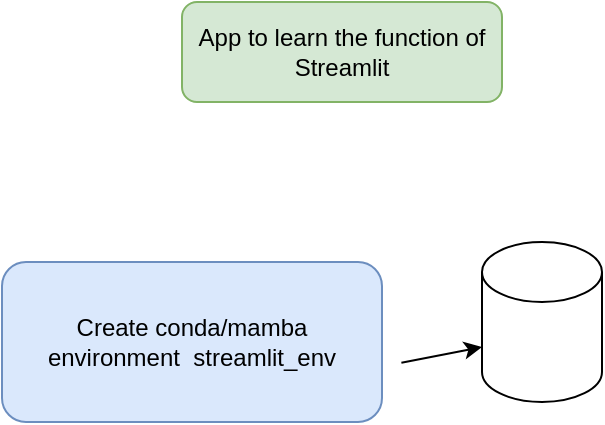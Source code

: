 <mxfile>
    <diagram id="BunU9_knNJ-FxZPTpQPF" name="Page-1">
        <mxGraphModel dx="1115" dy="512" grid="1" gridSize="10" guides="1" tooltips="1" connect="1" arrows="1" fold="1" page="1" pageScale="1" pageWidth="850" pageHeight="1100" math="0" shadow="0">
            <root>
                <mxCell id="0"/>
                <mxCell id="1" parent="0"/>
                <mxCell id="2" value="" style="shape=cylinder3;whiteSpace=wrap;html=1;boundedLbl=1;backgroundOutline=1;size=15;" vertex="1" parent="1">
                    <mxGeometry x="220" y="240" width="60" height="80" as="geometry"/>
                </mxCell>
                <mxCell id="3" value="Create conda/mamba environment&amp;nbsp; streamlit_env" style="rounded=1;whiteSpace=wrap;html=1;fillColor=#dae8fc;strokeColor=#6c8ebf;" vertex="1" parent="1">
                    <mxGeometry x="-20" y="250" width="190" height="80" as="geometry"/>
                </mxCell>
                <mxCell id="6" value="" style="endArrow=classic;html=1;exitX=1.051;exitY=0.63;exitDx=0;exitDy=0;exitPerimeter=0;entryX=0;entryY=0;entryDx=0;entryDy=52.5;entryPerimeter=0;" edge="1" parent="1" source="3" target="2">
                    <mxGeometry width="50" height="50" relative="1" as="geometry">
                        <mxPoint x="130" y="310" as="sourcePoint"/>
                        <mxPoint x="180" y="260" as="targetPoint"/>
                    </mxGeometry>
                </mxCell>
                <mxCell id="7" value="App to learn the function of Streamlit" style="rounded=1;whiteSpace=wrap;html=1;fillColor=#d5e8d4;strokeColor=#82b366;" vertex="1" parent="1">
                    <mxGeometry x="70" y="120" width="160" height="50" as="geometry"/>
                </mxCell>
            </root>
        </mxGraphModel>
    </diagram>
</mxfile>